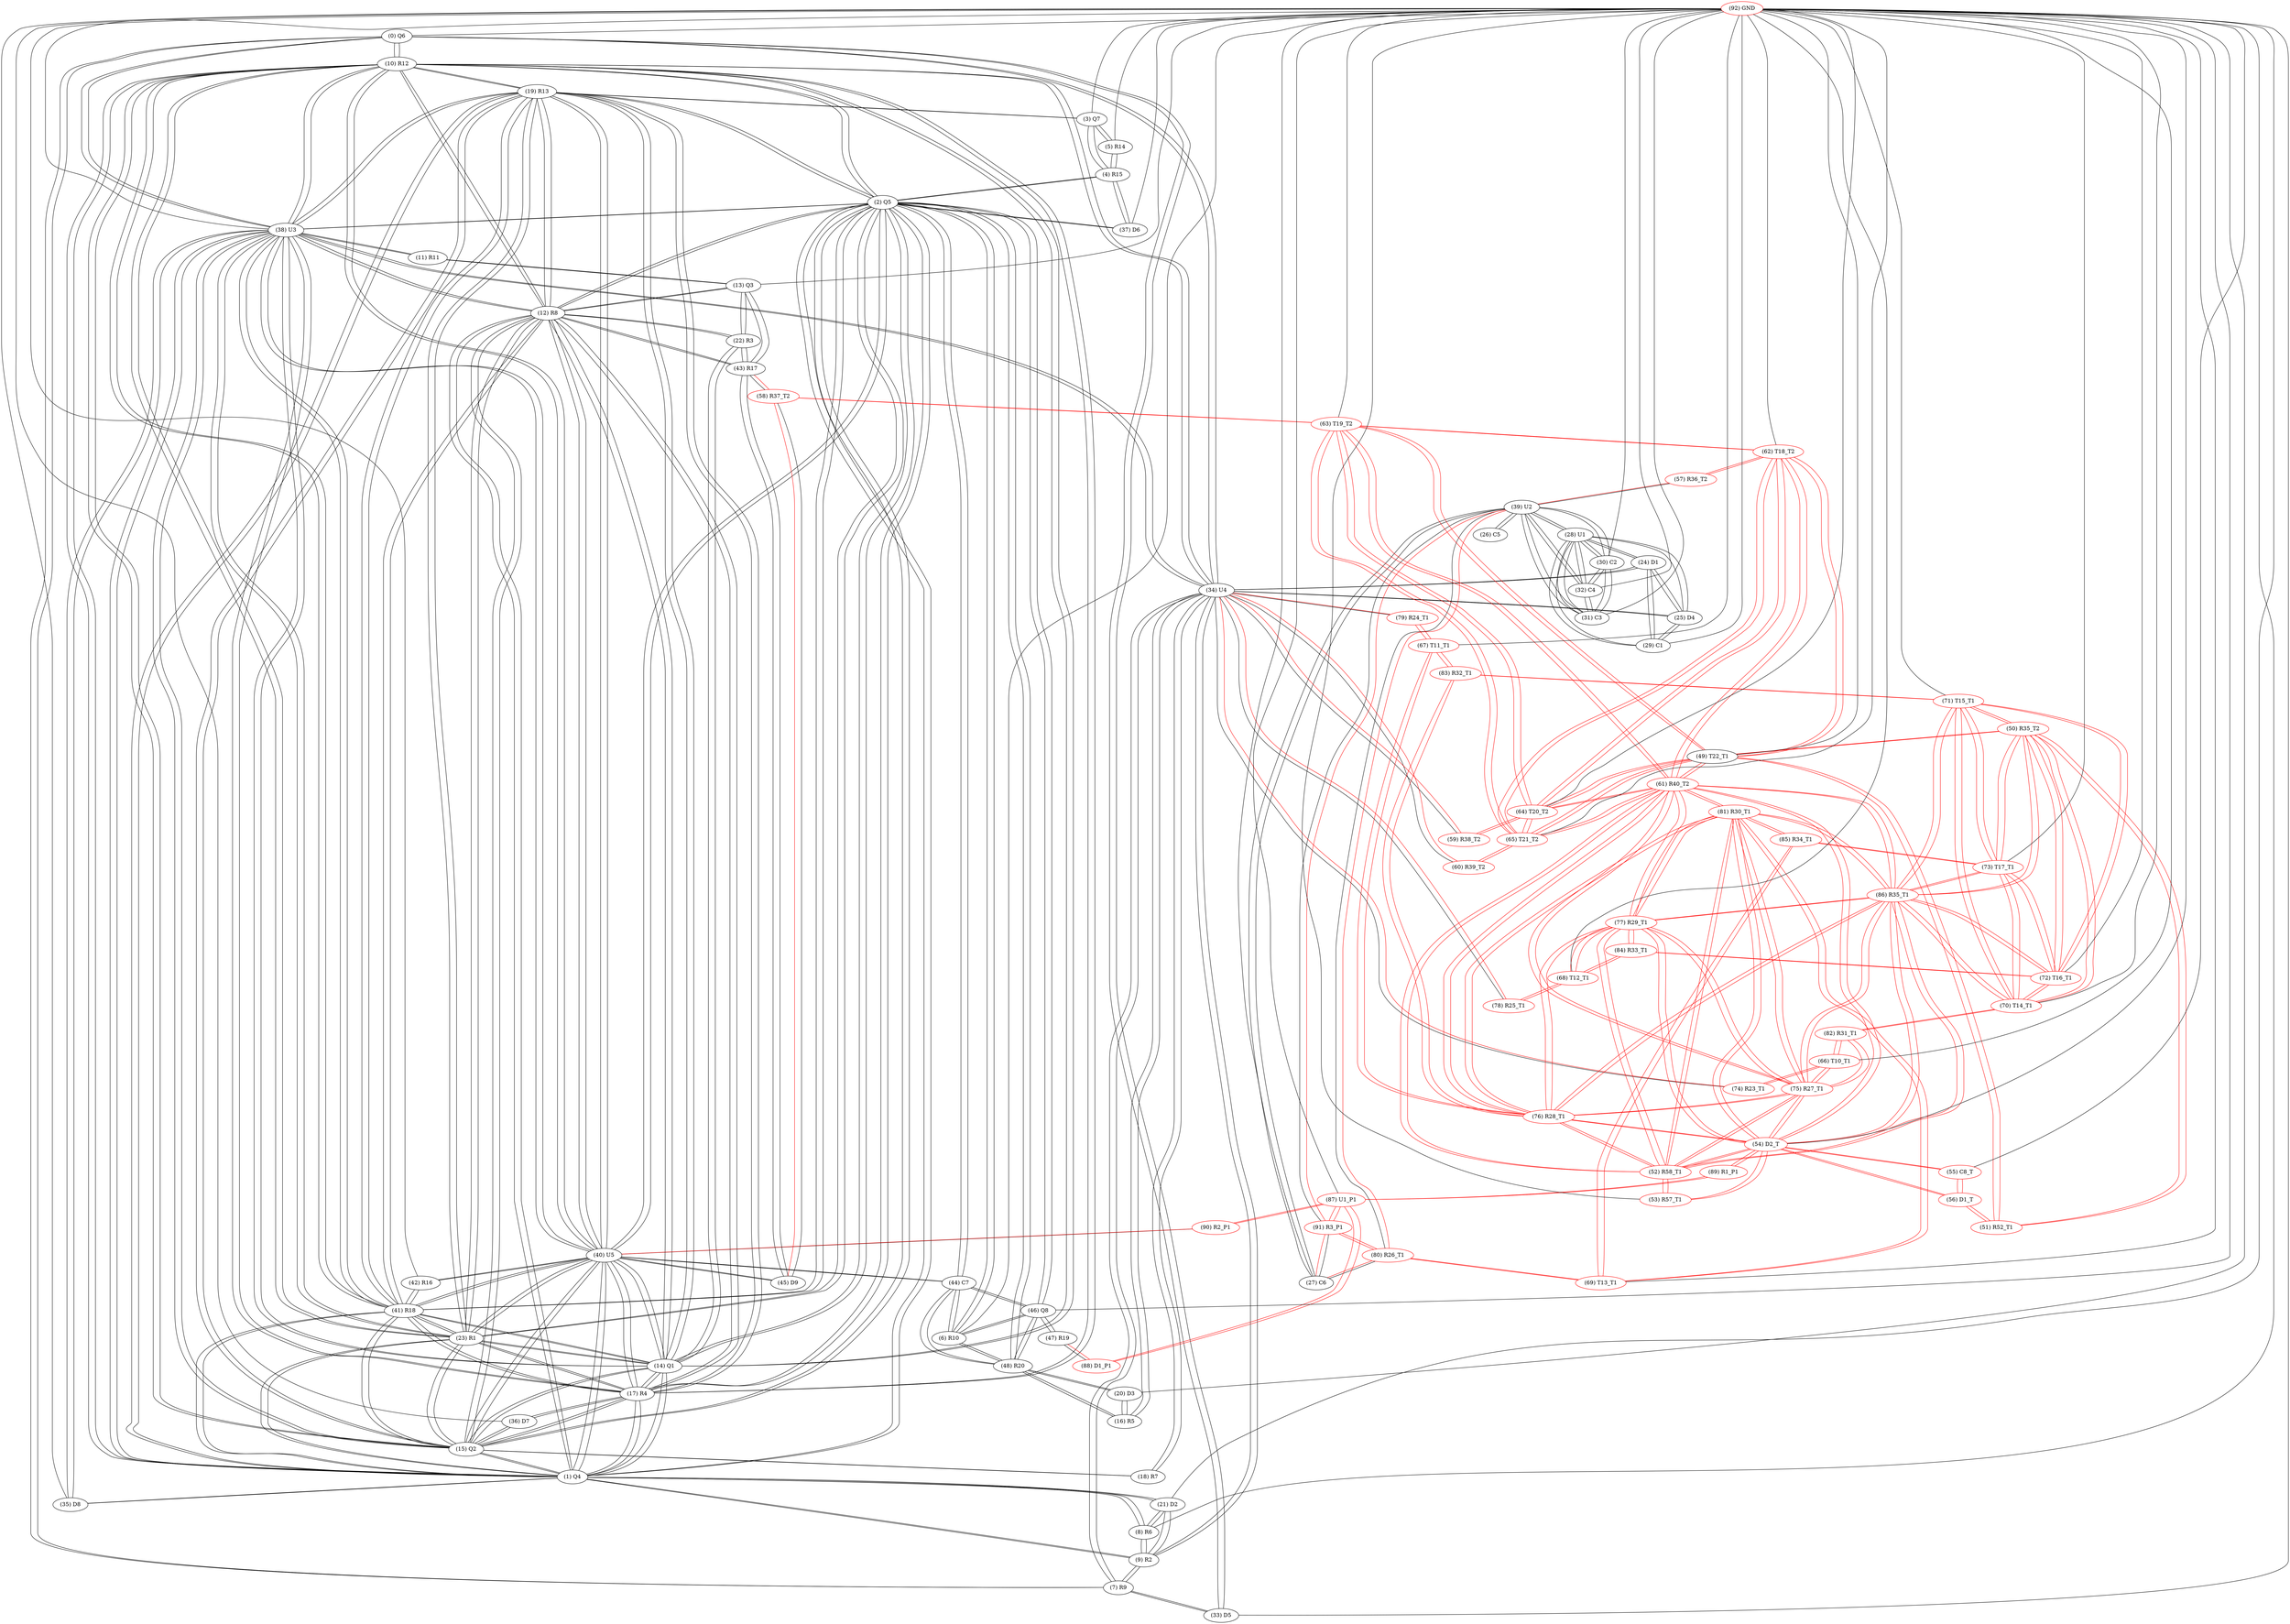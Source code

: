 graph {
	0 [label="(0) Q6"]
	10 [label="(10) R12"]
	34 [label="(34) U4"]
	38 [label="(38) U3"]
	7 [label="(7) R9"]
	33 [label="(33) D5"]
	1 [label="(1) Q4"]
	2 [label="(2) Q5"]
	12 [label="(12) R8"]
	41 [label="(41) R18"]
	40 [label="(40) U5"]
	38 [label="(38) U3"]
	15 [label="(15) Q2"]
	17 [label="(17) R4"]
	14 [label="(14) Q1"]
	23 [label="(23) R1"]
	19 [label="(19) R13"]
	10 [label="(10) R12"]
	35 [label="(35) D8"]
	9 [label="(9) R2"]
	8 [label="(8) R6"]
	21 [label="(21) D2"]
	2 [label="(2) Q5"]
	1 [label="(1) Q4"]
	12 [label="(12) R8"]
	41 [label="(41) R18"]
	40 [label="(40) U5"]
	38 [label="(38) U3"]
	15 [label="(15) Q2"]
	17 [label="(17) R4"]
	14 [label="(14) Q1"]
	23 [label="(23) R1"]
	19 [label="(19) R13"]
	10 [label="(10) R12"]
	6 [label="(6) R10"]
	48 [label="(48) R20"]
	44 [label="(44) C7"]
	46 [label="(46) Q8"]
	4 [label="(4) R15"]
	37 [label="(37) D6"]
	3 [label="(3) Q7"]
	4 [label="(4) R15"]
	5 [label="(5) R14"]
	19 [label="(19) R13"]
	4 [label="(4) R15"]
	3 [label="(3) Q7"]
	5 [label="(5) R14"]
	2 [label="(2) Q5"]
	37 [label="(37) D6"]
	5 [label="(5) R14"]
	3 [label="(3) Q7"]
	4 [label="(4) R15"]
	6 [label="(6) R10"]
	2 [label="(2) Q5"]
	48 [label="(48) R20"]
	44 [label="(44) C7"]
	46 [label="(46) Q8"]
	7 [label="(7) R9"]
	34 [label="(34) U4"]
	9 [label="(9) R2"]
	0 [label="(0) Q6"]
	33 [label="(33) D5"]
	8 [label="(8) R6"]
	1 [label="(1) Q4"]
	9 [label="(9) R2"]
	21 [label="(21) D2"]
	9 [label="(9) R2"]
	34 [label="(34) U4"]
	7 [label="(7) R9"]
	1 [label="(1) Q4"]
	8 [label="(8) R6"]
	21 [label="(21) D2"]
	10 [label="(10) R12"]
	2 [label="(2) Q5"]
	1 [label="(1) Q4"]
	12 [label="(12) R8"]
	41 [label="(41) R18"]
	40 [label="(40) U5"]
	38 [label="(38) U3"]
	15 [label="(15) Q2"]
	17 [label="(17) R4"]
	14 [label="(14) Q1"]
	23 [label="(23) R1"]
	19 [label="(19) R13"]
	0 [label="(0) Q6"]
	34 [label="(34) U4"]
	11 [label="(11) R11"]
	38 [label="(38) U3"]
	13 [label="(13) Q3"]
	12 [label="(12) R8"]
	2 [label="(2) Q5"]
	1 [label="(1) Q4"]
	41 [label="(41) R18"]
	40 [label="(40) U5"]
	38 [label="(38) U3"]
	15 [label="(15) Q2"]
	17 [label="(17) R4"]
	14 [label="(14) Q1"]
	23 [label="(23) R1"]
	19 [label="(19) R13"]
	10 [label="(10) R12"]
	13 [label="(13) Q3"]
	43 [label="(43) R17"]
	22 [label="(22) R3"]
	13 [label="(13) Q3"]
	12 [label="(12) R8"]
	43 [label="(43) R17"]
	22 [label="(22) R3"]
	11 [label="(11) R11"]
	14 [label="(14) Q1"]
	2 [label="(2) Q5"]
	1 [label="(1) Q4"]
	12 [label="(12) R8"]
	41 [label="(41) R18"]
	40 [label="(40) U5"]
	38 [label="(38) U3"]
	15 [label="(15) Q2"]
	17 [label="(17) R4"]
	23 [label="(23) R1"]
	19 [label="(19) R13"]
	10 [label="(10) R12"]
	22 [label="(22) R3"]
	15 [label="(15) Q2"]
	2 [label="(2) Q5"]
	1 [label="(1) Q4"]
	12 [label="(12) R8"]
	41 [label="(41) R18"]
	40 [label="(40) U5"]
	38 [label="(38) U3"]
	17 [label="(17) R4"]
	14 [label="(14) Q1"]
	23 [label="(23) R1"]
	19 [label="(19) R13"]
	10 [label="(10) R12"]
	36 [label="(36) D7"]
	18 [label="(18) R7"]
	16 [label="(16) R5"]
	34 [label="(34) U4"]
	48 [label="(48) R20"]
	20 [label="(20) D3"]
	17 [label="(17) R4"]
	2 [label="(2) Q5"]
	1 [label="(1) Q4"]
	12 [label="(12) R8"]
	41 [label="(41) R18"]
	40 [label="(40) U5"]
	38 [label="(38) U3"]
	15 [label="(15) Q2"]
	14 [label="(14) Q1"]
	23 [label="(23) R1"]
	19 [label="(19) R13"]
	10 [label="(10) R12"]
	36 [label="(36) D7"]
	18 [label="(18) R7"]
	34 [label="(34) U4"]
	15 [label="(15) Q2"]
	19 [label="(19) R13"]
	2 [label="(2) Q5"]
	1 [label="(1) Q4"]
	12 [label="(12) R8"]
	41 [label="(41) R18"]
	40 [label="(40) U5"]
	38 [label="(38) U3"]
	15 [label="(15) Q2"]
	17 [label="(17) R4"]
	14 [label="(14) Q1"]
	23 [label="(23) R1"]
	10 [label="(10) R12"]
	3 [label="(3) Q7"]
	20 [label="(20) D3"]
	48 [label="(48) R20"]
	16 [label="(16) R5"]
	21 [label="(21) D2"]
	1 [label="(1) Q4"]
	9 [label="(9) R2"]
	8 [label="(8) R6"]
	22 [label="(22) R3"]
	14 [label="(14) Q1"]
	12 [label="(12) R8"]
	13 [label="(13) Q3"]
	43 [label="(43) R17"]
	23 [label="(23) R1"]
	2 [label="(2) Q5"]
	1 [label="(1) Q4"]
	12 [label="(12) R8"]
	41 [label="(41) R18"]
	40 [label="(40) U5"]
	38 [label="(38) U3"]
	15 [label="(15) Q2"]
	17 [label="(17) R4"]
	14 [label="(14) Q1"]
	19 [label="(19) R13"]
	10 [label="(10) R12"]
	24 [label="(24) D1"]
	34 [label="(34) U4"]
	25 [label="(25) D4"]
	28 [label="(28) U1"]
	29 [label="(29) C1"]
	25 [label="(25) D4"]
	34 [label="(34) U4"]
	24 [label="(24) D1"]
	28 [label="(28) U1"]
	29 [label="(29) C1"]
	26 [label="(26) C5"]
	39 [label="(39) U2"]
	27 [label="(27) C6"]
	39 [label="(39) U2"]
	80 [label="(80) R26_T1"]
	91 [label="(91) R3_P1"]
	28 [label="(28) U1"]
	39 [label="(39) U2"]
	31 [label="(31) C3"]
	32 [label="(32) C4"]
	30 [label="(30) C2"]
	24 [label="(24) D1"]
	25 [label="(25) D4"]
	29 [label="(29) C1"]
	29 [label="(29) C1"]
	24 [label="(24) D1"]
	25 [label="(25) D4"]
	28 [label="(28) U1"]
	30 [label="(30) C2"]
	39 [label="(39) U2"]
	28 [label="(28) U1"]
	31 [label="(31) C3"]
	32 [label="(32) C4"]
	31 [label="(31) C3"]
	39 [label="(39) U2"]
	28 [label="(28) U1"]
	32 [label="(32) C4"]
	30 [label="(30) C2"]
	32 [label="(32) C4"]
	39 [label="(39) U2"]
	28 [label="(28) U1"]
	31 [label="(31) C3"]
	30 [label="(30) C2"]
	33 [label="(33) D5"]
	0 [label="(0) Q6"]
	7 [label="(7) R9"]
	34 [label="(34) U4"]
	18 [label="(18) R7"]
	0 [label="(0) Q6"]
	10 [label="(10) R12"]
	38 [label="(38) U3"]
	24 [label="(24) D1"]
	74 [label="(74) R23_T1"]
	60 [label="(60) R39_T2"]
	78 [label="(78) R25_T1"]
	59 [label="(59) R38_T2"]
	79 [label="(79) R24_T1"]
	16 [label="(16) R5"]
	7 [label="(7) R9"]
	9 [label="(9) R2"]
	25 [label="(25) D4"]
	35 [label="(35) D8"]
	1 [label="(1) Q4"]
	38 [label="(38) U3"]
	36 [label="(36) D7"]
	17 [label="(17) R4"]
	15 [label="(15) Q2"]
	37 [label="(37) D6"]
	4 [label="(4) R15"]
	2 [label="(2) Q5"]
	38 [label="(38) U3"]
	2 [label="(2) Q5"]
	1 [label="(1) Q4"]
	12 [label="(12) R8"]
	41 [label="(41) R18"]
	40 [label="(40) U5"]
	15 [label="(15) Q2"]
	17 [label="(17) R4"]
	14 [label="(14) Q1"]
	23 [label="(23) R1"]
	19 [label="(19) R13"]
	10 [label="(10) R12"]
	0 [label="(0) Q6"]
	34 [label="(34) U4"]
	35 [label="(35) D8"]
	11 [label="(11) R11"]
	39 [label="(39) U2"]
	28 [label="(28) U1"]
	31 [label="(31) C3"]
	32 [label="(32) C4"]
	30 [label="(30) C2"]
	26 [label="(26) C5"]
	57 [label="(57) R36_T2"]
	27 [label="(27) C6"]
	80 [label="(80) R26_T1"]
	91 [label="(91) R3_P1"]
	40 [label="(40) U5"]
	2 [label="(2) Q5"]
	1 [label="(1) Q4"]
	12 [label="(12) R8"]
	41 [label="(41) R18"]
	38 [label="(38) U3"]
	15 [label="(15) Q2"]
	17 [label="(17) R4"]
	14 [label="(14) Q1"]
	23 [label="(23) R1"]
	19 [label="(19) R13"]
	10 [label="(10) R12"]
	90 [label="(90) R2_P1"]
	44 [label="(44) C7"]
	42 [label="(42) R16"]
	45 [label="(45) D9"]
	41 [label="(41) R18"]
	2 [label="(2) Q5"]
	1 [label="(1) Q4"]
	12 [label="(12) R8"]
	40 [label="(40) U5"]
	38 [label="(38) U3"]
	15 [label="(15) Q2"]
	17 [label="(17) R4"]
	14 [label="(14) Q1"]
	23 [label="(23) R1"]
	19 [label="(19) R13"]
	10 [label="(10) R12"]
	42 [label="(42) R16"]
	42 [label="(42) R16"]
	41 [label="(41) R18"]
	40 [label="(40) U5"]
	43 [label="(43) R17"]
	45 [label="(45) D9"]
	58 [label="(58) R37_T2"]
	12 [label="(12) R8"]
	13 [label="(13) Q3"]
	22 [label="(22) R3"]
	44 [label="(44) C7"]
	40 [label="(40) U5"]
	6 [label="(6) R10"]
	2 [label="(2) Q5"]
	48 [label="(48) R20"]
	46 [label="(46) Q8"]
	45 [label="(45) D9"]
	43 [label="(43) R17"]
	58 [label="(58) R37_T2"]
	40 [label="(40) U5"]
	46 [label="(46) Q8"]
	47 [label="(47) R19"]
	6 [label="(6) R10"]
	2 [label="(2) Q5"]
	48 [label="(48) R20"]
	44 [label="(44) C7"]
	47 [label="(47) R19"]
	46 [label="(46) Q8"]
	88 [label="(88) D1_P1"]
	48 [label="(48) R20"]
	6 [label="(6) R10"]
	2 [label="(2) Q5"]
	44 [label="(44) C7"]
	46 [label="(46) Q8"]
	20 [label="(20) D3"]
	16 [label="(16) R5"]
	49 [label="(49) T22_T1"]
	50 [label="(50) R35_T2"]
	51 [label="(51) R52_T1"]
	64 [label="(64) T20_T2"]
	65 [label="(65) T21_T2"]
	63 [label="(63) T19_T2"]
	61 [label="(61) R40_T2"]
	62 [label="(62) T18_T2"]
	50 [label="(50) R35_T2" color=red]
	51 [label="(51) R52_T1"]
	49 [label="(49) T22_T1"]
	70 [label="(70) T14_T1"]
	71 [label="(71) T15_T1"]
	73 [label="(73) T17_T1"]
	72 [label="(72) T16_T1"]
	86 [label="(86) R35_T1"]
	51 [label="(51) R52_T1" color=red]
	56 [label="(56) D1_T"]
	50 [label="(50) R35_T2"]
	49 [label="(49) T22_T1"]
	52 [label="(52) R58_T1" color=red]
	54 [label="(54) D2_T"]
	61 [label="(61) R40_T2"]
	75 [label="(75) R27_T1"]
	76 [label="(76) R28_T1"]
	77 [label="(77) R29_T1"]
	81 [label="(81) R30_T1"]
	86 [label="(86) R35_T1"]
	53 [label="(53) R57_T1"]
	53 [label="(53) R57_T1" color=red]
	54 [label="(54) D2_T"]
	52 [label="(52) R58_T1"]
	54 [label="(54) D2_T" color=red]
	52 [label="(52) R58_T1"]
	61 [label="(61) R40_T2"]
	75 [label="(75) R27_T1"]
	76 [label="(76) R28_T1"]
	77 [label="(77) R29_T1"]
	81 [label="(81) R30_T1"]
	86 [label="(86) R35_T1"]
	56 [label="(56) D1_T"]
	55 [label="(55) C8_T"]
	53 [label="(53) R57_T1"]
	89 [label="(89) R1_P1"]
	55 [label="(55) C8_T" color=red]
	56 [label="(56) D1_T"]
	54 [label="(54) D2_T"]
	56 [label="(56) D1_T" color=red]
	54 [label="(54) D2_T"]
	55 [label="(55) C8_T"]
	51 [label="(51) R52_T1"]
	57 [label="(57) R36_T2" color=red]
	39 [label="(39) U2"]
	62 [label="(62) T18_T2"]
	58 [label="(58) R37_T2" color=red]
	45 [label="(45) D9"]
	43 [label="(43) R17"]
	63 [label="(63) T19_T2"]
	59 [label="(59) R38_T2" color=red]
	34 [label="(34) U4"]
	64 [label="(64) T20_T2"]
	60 [label="(60) R39_T2" color=red]
	34 [label="(34) U4"]
	65 [label="(65) T21_T2"]
	61 [label="(61) R40_T2" color=red]
	54 [label="(54) D2_T"]
	52 [label="(52) R58_T1"]
	75 [label="(75) R27_T1"]
	76 [label="(76) R28_T1"]
	77 [label="(77) R29_T1"]
	81 [label="(81) R30_T1"]
	86 [label="(86) R35_T1"]
	64 [label="(64) T20_T2"]
	65 [label="(65) T21_T2"]
	63 [label="(63) T19_T2"]
	49 [label="(49) T22_T1"]
	62 [label="(62) T18_T2"]
	62 [label="(62) T18_T2" color=red]
	64 [label="(64) T20_T2"]
	65 [label="(65) T21_T2"]
	63 [label="(63) T19_T2"]
	61 [label="(61) R40_T2"]
	49 [label="(49) T22_T1"]
	57 [label="(57) R36_T2"]
	63 [label="(63) T19_T2" color=red]
	64 [label="(64) T20_T2"]
	65 [label="(65) T21_T2"]
	61 [label="(61) R40_T2"]
	49 [label="(49) T22_T1"]
	62 [label="(62) T18_T2"]
	58 [label="(58) R37_T2"]
	64 [label="(64) T20_T2" color=red]
	65 [label="(65) T21_T2"]
	63 [label="(63) T19_T2"]
	61 [label="(61) R40_T2"]
	49 [label="(49) T22_T1"]
	62 [label="(62) T18_T2"]
	59 [label="(59) R38_T2"]
	65 [label="(65) T21_T2" color=red]
	64 [label="(64) T20_T2"]
	63 [label="(63) T19_T2"]
	61 [label="(61) R40_T2"]
	49 [label="(49) T22_T1"]
	62 [label="(62) T18_T2"]
	60 [label="(60) R39_T2"]
	66 [label="(66) T10_T1" color=red]
	74 [label="(74) R23_T1"]
	82 [label="(82) R31_T1"]
	75 [label="(75) R27_T1"]
	67 [label="(67) T11_T1" color=red]
	79 [label="(79) R24_T1"]
	83 [label="(83) R32_T1"]
	76 [label="(76) R28_T1"]
	68 [label="(68) T12_T1" color=red]
	84 [label="(84) R33_T1"]
	77 [label="(77) R29_T1"]
	78 [label="(78) R25_T1"]
	69 [label="(69) T13_T1" color=red]
	85 [label="(85) R34_T1"]
	81 [label="(81) R30_T1"]
	80 [label="(80) R26_T1"]
	70 [label="(70) T14_T1" color=red]
	71 [label="(71) T15_T1"]
	73 [label="(73) T17_T1"]
	72 [label="(72) T16_T1"]
	86 [label="(86) R35_T1"]
	50 [label="(50) R35_T2"]
	82 [label="(82) R31_T1"]
	71 [label="(71) T15_T1" color=red]
	70 [label="(70) T14_T1"]
	73 [label="(73) T17_T1"]
	72 [label="(72) T16_T1"]
	86 [label="(86) R35_T1"]
	50 [label="(50) R35_T2"]
	83 [label="(83) R32_T1"]
	72 [label="(72) T16_T1" color=red]
	70 [label="(70) T14_T1"]
	71 [label="(71) T15_T1"]
	73 [label="(73) T17_T1"]
	86 [label="(86) R35_T1"]
	50 [label="(50) R35_T2"]
	84 [label="(84) R33_T1"]
	73 [label="(73) T17_T1" color=red]
	70 [label="(70) T14_T1"]
	71 [label="(71) T15_T1"]
	72 [label="(72) T16_T1"]
	86 [label="(86) R35_T1"]
	50 [label="(50) R35_T2"]
	85 [label="(85) R34_T1"]
	74 [label="(74) R23_T1" color=red]
	34 [label="(34) U4"]
	66 [label="(66) T10_T1"]
	75 [label="(75) R27_T1" color=red]
	54 [label="(54) D2_T"]
	52 [label="(52) R58_T1"]
	61 [label="(61) R40_T2"]
	76 [label="(76) R28_T1"]
	77 [label="(77) R29_T1"]
	81 [label="(81) R30_T1"]
	86 [label="(86) R35_T1"]
	82 [label="(82) R31_T1"]
	66 [label="(66) T10_T1"]
	76 [label="(76) R28_T1" color=red]
	54 [label="(54) D2_T"]
	52 [label="(52) R58_T1"]
	61 [label="(61) R40_T2"]
	75 [label="(75) R27_T1"]
	77 [label="(77) R29_T1"]
	81 [label="(81) R30_T1"]
	86 [label="(86) R35_T1"]
	83 [label="(83) R32_T1"]
	67 [label="(67) T11_T1"]
	77 [label="(77) R29_T1" color=red]
	54 [label="(54) D2_T"]
	52 [label="(52) R58_T1"]
	61 [label="(61) R40_T2"]
	75 [label="(75) R27_T1"]
	76 [label="(76) R28_T1"]
	81 [label="(81) R30_T1"]
	86 [label="(86) R35_T1"]
	84 [label="(84) R33_T1"]
	68 [label="(68) T12_T1"]
	78 [label="(78) R25_T1" color=red]
	34 [label="(34) U4"]
	68 [label="(68) T12_T1"]
	79 [label="(79) R24_T1" color=red]
	34 [label="(34) U4"]
	67 [label="(67) T11_T1"]
	80 [label="(80) R26_T1" color=red]
	39 [label="(39) U2"]
	27 [label="(27) C6"]
	91 [label="(91) R3_P1"]
	69 [label="(69) T13_T1"]
	81 [label="(81) R30_T1" color=red]
	54 [label="(54) D2_T"]
	52 [label="(52) R58_T1"]
	61 [label="(61) R40_T2"]
	75 [label="(75) R27_T1"]
	76 [label="(76) R28_T1"]
	77 [label="(77) R29_T1"]
	86 [label="(86) R35_T1"]
	69 [label="(69) T13_T1"]
	85 [label="(85) R34_T1"]
	82 [label="(82) R31_T1" color=red]
	75 [label="(75) R27_T1"]
	66 [label="(66) T10_T1"]
	70 [label="(70) T14_T1"]
	83 [label="(83) R32_T1" color=red]
	71 [label="(71) T15_T1"]
	67 [label="(67) T11_T1"]
	76 [label="(76) R28_T1"]
	84 [label="(84) R33_T1" color=red]
	72 [label="(72) T16_T1"]
	77 [label="(77) R29_T1"]
	68 [label="(68) T12_T1"]
	85 [label="(85) R34_T1" color=red]
	73 [label="(73) T17_T1"]
	69 [label="(69) T13_T1"]
	81 [label="(81) R30_T1"]
	86 [label="(86) R35_T1" color=red]
	54 [label="(54) D2_T"]
	52 [label="(52) R58_T1"]
	61 [label="(61) R40_T2"]
	75 [label="(75) R27_T1"]
	76 [label="(76) R28_T1"]
	77 [label="(77) R29_T1"]
	81 [label="(81) R30_T1"]
	70 [label="(70) T14_T1"]
	71 [label="(71) T15_T1"]
	73 [label="(73) T17_T1"]
	72 [label="(72) T16_T1"]
	50 [label="(50) R35_T2"]
	87 [label="(87) U1_P1" color=red]
	88 [label="(88) D1_P1"]
	90 [label="(90) R2_P1"]
	91 [label="(91) R3_P1"]
	89 [label="(89) R1_P1"]
	88 [label="(88) D1_P1" color=red]
	47 [label="(47) R19"]
	87 [label="(87) U1_P1"]
	89 [label="(89) R1_P1" color=red]
	54 [label="(54) D2_T"]
	87 [label="(87) U1_P1"]
	90 [label="(90) R2_P1" color=red]
	40 [label="(40) U5"]
	87 [label="(87) U1_P1"]
	91 [label="(91) R3_P1" color=red]
	39 [label="(39) U2"]
	27 [label="(27) C6"]
	80 [label="(80) R26_T1"]
	87 [label="(87) U1_P1"]
	92 [label="(92) GND" color=red]
	31 [label="(31) C3"]
	32 [label="(32) C4"]
	20 [label="(20) D3"]
	0 [label="(0) Q6"]
	21 [label="(21) D2"]
	30 [label="(30) C2"]
	38 [label="(38) U3"]
	29 [label="(29) C1"]
	42 [label="(42) R16"]
	27 [label="(27) C6"]
	6 [label="(6) R10"]
	5 [label="(5) R14"]
	3 [label="(3) Q7"]
	13 [label="(13) Q3"]
	8 [label="(8) R6"]
	33 [label="(33) D5"]
	35 [label="(35) D8"]
	46 [label="(46) Q8"]
	36 [label="(36) D7"]
	37 [label="(37) D6"]
	66 [label="(66) T10_T1"]
	67 [label="(67) T11_T1"]
	68 [label="(68) T12_T1"]
	69 [label="(69) T13_T1"]
	64 [label="(64) T20_T2"]
	70 [label="(70) T14_T1"]
	71 [label="(71) T15_T1"]
	62 [label="(62) T18_T2"]
	65 [label="(65) T21_T2"]
	63 [label="(63) T19_T2"]
	55 [label="(55) C8_T"]
	72 [label="(72) T16_T1"]
	73 [label="(73) T17_T1"]
	54 [label="(54) D2_T"]
	49 [label="(49) T22_T1"]
	53 [label="(53) R57_T1"]
	87 [label="(87) U1_P1"]
	0 -- 10
	0 -- 34
	0 -- 38
	0 -- 7
	0 -- 33
	1 -- 2
	1 -- 12
	1 -- 41
	1 -- 40
	1 -- 38
	1 -- 15
	1 -- 17
	1 -- 14
	1 -- 23
	1 -- 19
	1 -- 10
	1 -- 35
	1 -- 9
	1 -- 8
	1 -- 21
	2 -- 1
	2 -- 12
	2 -- 41
	2 -- 40
	2 -- 38
	2 -- 15
	2 -- 17
	2 -- 14
	2 -- 23
	2 -- 19
	2 -- 10
	2 -- 6
	2 -- 48
	2 -- 44
	2 -- 46
	2 -- 4
	2 -- 37
	3 -- 4
	3 -- 5
	3 -- 19
	4 -- 3
	4 -- 5
	4 -- 2
	4 -- 37
	5 -- 3
	5 -- 4
	6 -- 2
	6 -- 48
	6 -- 44
	6 -- 46
	7 -- 34
	7 -- 9
	7 -- 0
	7 -- 33
	8 -- 1
	8 -- 9
	8 -- 21
	9 -- 34
	9 -- 7
	9 -- 1
	9 -- 8
	9 -- 21
	10 -- 2
	10 -- 1
	10 -- 12
	10 -- 41
	10 -- 40
	10 -- 38
	10 -- 15
	10 -- 17
	10 -- 14
	10 -- 23
	10 -- 19
	10 -- 0
	10 -- 34
	11 -- 38
	11 -- 13
	12 -- 2
	12 -- 1
	12 -- 41
	12 -- 40
	12 -- 38
	12 -- 15
	12 -- 17
	12 -- 14
	12 -- 23
	12 -- 19
	12 -- 10
	12 -- 13
	12 -- 43
	12 -- 22
	13 -- 12
	13 -- 43
	13 -- 22
	13 -- 11
	14 -- 2
	14 -- 1
	14 -- 12
	14 -- 41
	14 -- 40
	14 -- 38
	14 -- 15
	14 -- 17
	14 -- 23
	14 -- 19
	14 -- 10
	14 -- 22
	15 -- 2
	15 -- 1
	15 -- 12
	15 -- 41
	15 -- 40
	15 -- 38
	15 -- 17
	15 -- 14
	15 -- 23
	15 -- 19
	15 -- 10
	15 -- 36
	15 -- 18
	16 -- 34
	16 -- 48
	16 -- 20
	17 -- 2
	17 -- 1
	17 -- 12
	17 -- 41
	17 -- 40
	17 -- 38
	17 -- 15
	17 -- 14
	17 -- 23
	17 -- 19
	17 -- 10
	17 -- 36
	18 -- 34
	18 -- 15
	19 -- 2
	19 -- 1
	19 -- 12
	19 -- 41
	19 -- 40
	19 -- 38
	19 -- 15
	19 -- 17
	19 -- 14
	19 -- 23
	19 -- 10
	19 -- 3
	20 -- 48
	20 -- 16
	21 -- 1
	21 -- 9
	21 -- 8
	22 -- 14
	22 -- 12
	22 -- 13
	22 -- 43
	23 -- 2
	23 -- 1
	23 -- 12
	23 -- 41
	23 -- 40
	23 -- 38
	23 -- 15
	23 -- 17
	23 -- 14
	23 -- 19
	23 -- 10
	24 -- 34
	24 -- 25
	24 -- 28
	24 -- 29
	25 -- 34
	25 -- 24
	25 -- 28
	25 -- 29
	26 -- 39
	27 -- 39
	27 -- 80
	27 -- 91
	28 -- 39
	28 -- 31
	28 -- 32
	28 -- 30
	28 -- 24
	28 -- 25
	28 -- 29
	29 -- 24
	29 -- 25
	29 -- 28
	30 -- 39
	30 -- 28
	30 -- 31
	30 -- 32
	31 -- 39
	31 -- 28
	31 -- 32
	31 -- 30
	32 -- 39
	32 -- 28
	32 -- 31
	32 -- 30
	33 -- 0
	33 -- 7
	34 -- 18
	34 -- 0
	34 -- 10
	34 -- 38
	34 -- 24
	34 -- 74
	34 -- 60
	34 -- 78
	34 -- 59
	34 -- 79
	34 -- 16
	34 -- 7
	34 -- 9
	34 -- 25
	35 -- 1
	35 -- 38
	36 -- 17
	36 -- 15
	37 -- 4
	37 -- 2
	38 -- 2
	38 -- 1
	38 -- 12
	38 -- 41
	38 -- 40
	38 -- 15
	38 -- 17
	38 -- 14
	38 -- 23
	38 -- 19
	38 -- 10
	38 -- 0
	38 -- 34
	38 -- 35
	38 -- 11
	39 -- 28
	39 -- 31
	39 -- 32
	39 -- 30
	39 -- 26
	39 -- 57
	39 -- 27
	39 -- 80
	39 -- 91
	40 -- 2
	40 -- 1
	40 -- 12
	40 -- 41
	40 -- 38
	40 -- 15
	40 -- 17
	40 -- 14
	40 -- 23
	40 -- 19
	40 -- 10
	40 -- 90
	40 -- 44
	40 -- 42
	40 -- 45
	41 -- 2
	41 -- 1
	41 -- 12
	41 -- 40
	41 -- 38
	41 -- 15
	41 -- 17
	41 -- 14
	41 -- 23
	41 -- 19
	41 -- 10
	41 -- 42
	42 -- 41
	42 -- 40
	43 -- 45
	43 -- 58
	43 -- 12
	43 -- 13
	43 -- 22
	44 -- 40
	44 -- 6
	44 -- 2
	44 -- 48
	44 -- 46
	45 -- 43
	45 -- 58
	45 -- 40
	46 -- 47
	46 -- 6
	46 -- 2
	46 -- 48
	46 -- 44
	47 -- 46
	47 -- 88
	48 -- 6
	48 -- 2
	48 -- 44
	48 -- 46
	48 -- 20
	48 -- 16
	49 -- 50 [color=red]
	49 -- 51 [color=red]
	49 -- 64 [color=red]
	49 -- 65 [color=red]
	49 -- 63 [color=red]
	49 -- 61 [color=red]
	49 -- 62 [color=red]
	50 -- 51 [color=red]
	50 -- 49 [color=red]
	50 -- 70 [color=red]
	50 -- 71 [color=red]
	50 -- 73 [color=red]
	50 -- 72 [color=red]
	50 -- 86 [color=red]
	51 -- 56 [color=red]
	51 -- 50 [color=red]
	51 -- 49 [color=red]
	52 -- 54 [color=red]
	52 -- 61 [color=red]
	52 -- 75 [color=red]
	52 -- 76 [color=red]
	52 -- 77 [color=red]
	52 -- 81 [color=red]
	52 -- 86 [color=red]
	52 -- 53 [color=red]
	53 -- 54 [color=red]
	53 -- 52 [color=red]
	54 -- 52 [color=red]
	54 -- 61 [color=red]
	54 -- 75 [color=red]
	54 -- 76 [color=red]
	54 -- 77 [color=red]
	54 -- 81 [color=red]
	54 -- 86 [color=red]
	54 -- 56 [color=red]
	54 -- 55 [color=red]
	54 -- 53 [color=red]
	54 -- 89 [color=red]
	55 -- 56 [color=red]
	55 -- 54 [color=red]
	56 -- 54 [color=red]
	56 -- 55 [color=red]
	56 -- 51 [color=red]
	57 -- 39 [color=red]
	57 -- 62 [color=red]
	58 -- 45 [color=red]
	58 -- 43 [color=red]
	58 -- 63 [color=red]
	59 -- 34 [color=red]
	59 -- 64 [color=red]
	60 -- 34 [color=red]
	60 -- 65 [color=red]
	61 -- 54 [color=red]
	61 -- 52 [color=red]
	61 -- 75 [color=red]
	61 -- 76 [color=red]
	61 -- 77 [color=red]
	61 -- 81 [color=red]
	61 -- 86 [color=red]
	61 -- 64 [color=red]
	61 -- 65 [color=red]
	61 -- 63 [color=red]
	61 -- 49 [color=red]
	61 -- 62 [color=red]
	62 -- 64 [color=red]
	62 -- 65 [color=red]
	62 -- 63 [color=red]
	62 -- 61 [color=red]
	62 -- 49 [color=red]
	62 -- 57 [color=red]
	63 -- 64 [color=red]
	63 -- 65 [color=red]
	63 -- 61 [color=red]
	63 -- 49 [color=red]
	63 -- 62 [color=red]
	63 -- 58 [color=red]
	64 -- 65 [color=red]
	64 -- 63 [color=red]
	64 -- 61 [color=red]
	64 -- 49 [color=red]
	64 -- 62 [color=red]
	64 -- 59 [color=red]
	65 -- 64 [color=red]
	65 -- 63 [color=red]
	65 -- 61 [color=red]
	65 -- 49 [color=red]
	65 -- 62 [color=red]
	65 -- 60 [color=red]
	66 -- 74 [color=red]
	66 -- 82 [color=red]
	66 -- 75 [color=red]
	67 -- 79 [color=red]
	67 -- 83 [color=red]
	67 -- 76 [color=red]
	68 -- 84 [color=red]
	68 -- 77 [color=red]
	68 -- 78 [color=red]
	69 -- 85 [color=red]
	69 -- 81 [color=red]
	69 -- 80 [color=red]
	70 -- 71 [color=red]
	70 -- 73 [color=red]
	70 -- 72 [color=red]
	70 -- 86 [color=red]
	70 -- 50 [color=red]
	70 -- 82 [color=red]
	71 -- 70 [color=red]
	71 -- 73 [color=red]
	71 -- 72 [color=red]
	71 -- 86 [color=red]
	71 -- 50 [color=red]
	71 -- 83 [color=red]
	72 -- 70 [color=red]
	72 -- 71 [color=red]
	72 -- 73 [color=red]
	72 -- 86 [color=red]
	72 -- 50 [color=red]
	72 -- 84 [color=red]
	73 -- 70 [color=red]
	73 -- 71 [color=red]
	73 -- 72 [color=red]
	73 -- 86 [color=red]
	73 -- 50 [color=red]
	73 -- 85 [color=red]
	74 -- 34 [color=red]
	74 -- 66 [color=red]
	75 -- 54 [color=red]
	75 -- 52 [color=red]
	75 -- 61 [color=red]
	75 -- 76 [color=red]
	75 -- 77 [color=red]
	75 -- 81 [color=red]
	75 -- 86 [color=red]
	75 -- 82 [color=red]
	75 -- 66 [color=red]
	76 -- 54 [color=red]
	76 -- 52 [color=red]
	76 -- 61 [color=red]
	76 -- 75 [color=red]
	76 -- 77 [color=red]
	76 -- 81 [color=red]
	76 -- 86 [color=red]
	76 -- 83 [color=red]
	76 -- 67 [color=red]
	77 -- 54 [color=red]
	77 -- 52 [color=red]
	77 -- 61 [color=red]
	77 -- 75 [color=red]
	77 -- 76 [color=red]
	77 -- 81 [color=red]
	77 -- 86 [color=red]
	77 -- 84 [color=red]
	77 -- 68 [color=red]
	78 -- 34 [color=red]
	78 -- 68 [color=red]
	79 -- 34 [color=red]
	79 -- 67 [color=red]
	80 -- 39 [color=red]
	80 -- 27 [color=red]
	80 -- 91 [color=red]
	80 -- 69 [color=red]
	81 -- 54 [color=red]
	81 -- 52 [color=red]
	81 -- 61 [color=red]
	81 -- 75 [color=red]
	81 -- 76 [color=red]
	81 -- 77 [color=red]
	81 -- 86 [color=red]
	81 -- 69 [color=red]
	81 -- 85 [color=red]
	82 -- 75 [color=red]
	82 -- 66 [color=red]
	82 -- 70 [color=red]
	83 -- 71 [color=red]
	83 -- 67 [color=red]
	83 -- 76 [color=red]
	84 -- 72 [color=red]
	84 -- 77 [color=red]
	84 -- 68 [color=red]
	85 -- 73 [color=red]
	85 -- 69 [color=red]
	85 -- 81 [color=red]
	86 -- 54 [color=red]
	86 -- 52 [color=red]
	86 -- 61 [color=red]
	86 -- 75 [color=red]
	86 -- 76 [color=red]
	86 -- 77 [color=red]
	86 -- 81 [color=red]
	86 -- 70 [color=red]
	86 -- 71 [color=red]
	86 -- 73 [color=red]
	86 -- 72 [color=red]
	86 -- 50 [color=red]
	87 -- 88 [color=red]
	87 -- 90 [color=red]
	87 -- 91 [color=red]
	87 -- 89 [color=red]
	88 -- 47 [color=red]
	88 -- 87 [color=red]
	89 -- 54 [color=red]
	89 -- 87 [color=red]
	90 -- 40 [color=red]
	90 -- 87 [color=red]
	91 -- 39 [color=red]
	91 -- 27 [color=red]
	91 -- 80 [color=red]
	91 -- 87 [color=red]
	92 -- 31
	92 -- 32
	92 -- 20
	92 -- 0
	92 -- 21
	92 -- 30
	92 -- 38
	92 -- 29
	92 -- 42
	92 -- 27
	92 -- 6
	92 -- 5
	92 -- 3
	92 -- 13
	92 -- 8
	92 -- 33
	92 -- 35
	92 -- 46
	92 -- 36
	92 -- 37
	92 -- 66
	92 -- 67
	92 -- 68
	92 -- 69
	92 -- 64
	92 -- 70
	92 -- 71
	92 -- 62
	92 -- 65
	92 -- 63
	92 -- 55
	92 -- 72
	92 -- 73
	92 -- 54
	92 -- 49
	92 -- 53
	92 -- 87
}